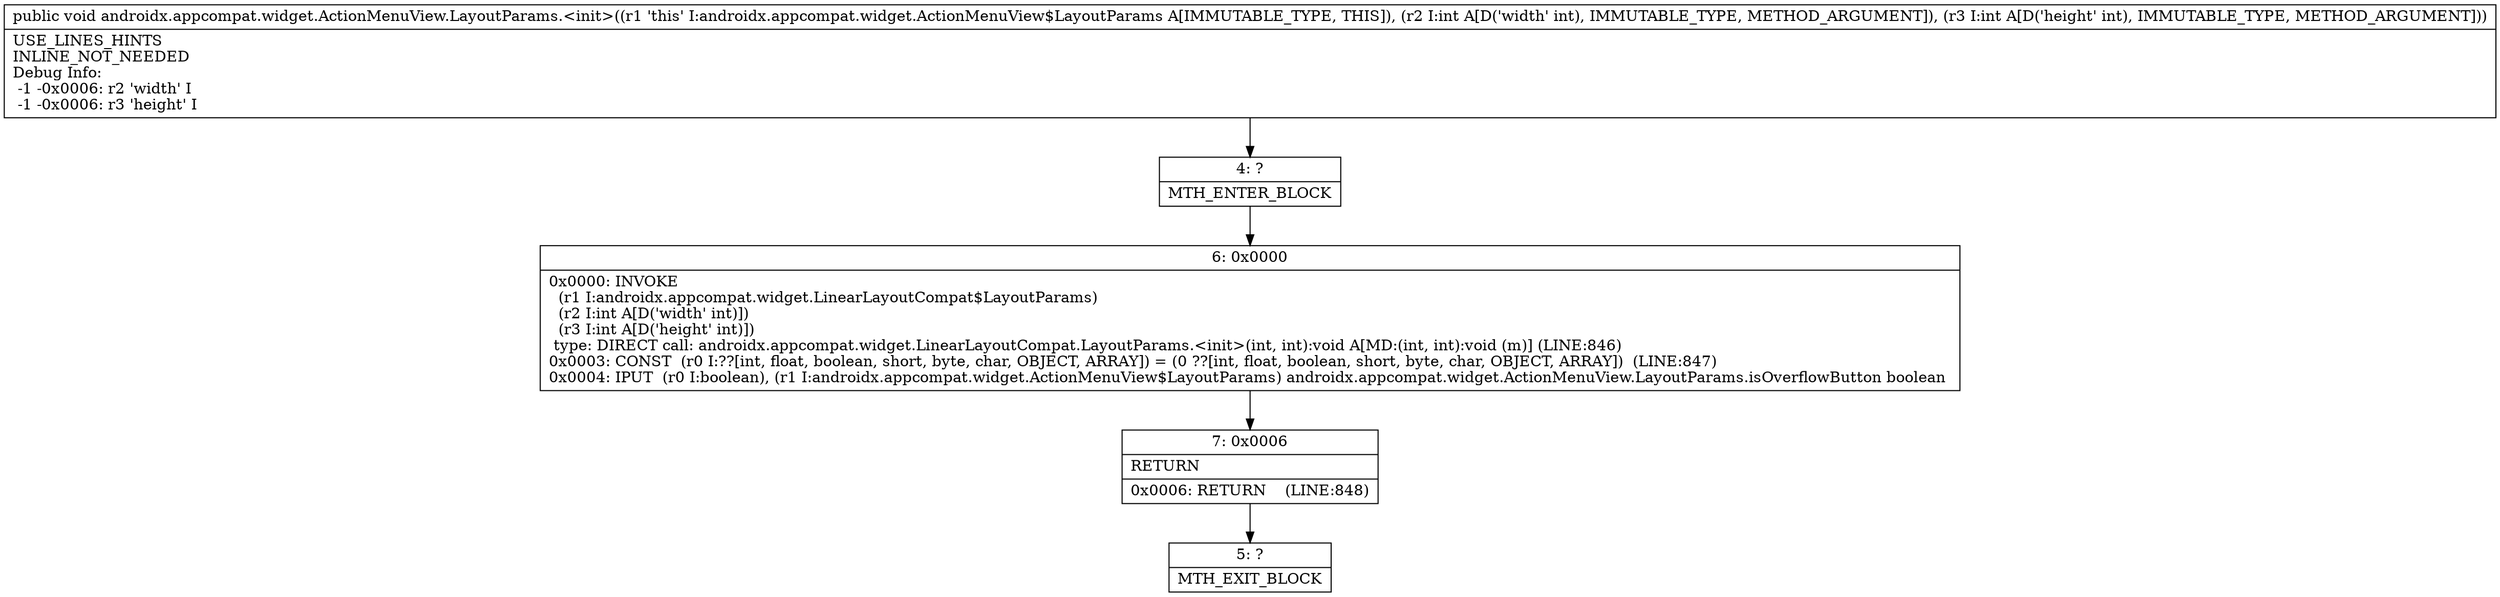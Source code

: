 digraph "CFG forandroidx.appcompat.widget.ActionMenuView.LayoutParams.\<init\>(II)V" {
Node_4 [shape=record,label="{4\:\ ?|MTH_ENTER_BLOCK\l}"];
Node_6 [shape=record,label="{6\:\ 0x0000|0x0000: INVOKE  \l  (r1 I:androidx.appcompat.widget.LinearLayoutCompat$LayoutParams)\l  (r2 I:int A[D('width' int)])\l  (r3 I:int A[D('height' int)])\l type: DIRECT call: androidx.appcompat.widget.LinearLayoutCompat.LayoutParams.\<init\>(int, int):void A[MD:(int, int):void (m)] (LINE:846)\l0x0003: CONST  (r0 I:??[int, float, boolean, short, byte, char, OBJECT, ARRAY]) = (0 ??[int, float, boolean, short, byte, char, OBJECT, ARRAY])  (LINE:847)\l0x0004: IPUT  (r0 I:boolean), (r1 I:androidx.appcompat.widget.ActionMenuView$LayoutParams) androidx.appcompat.widget.ActionMenuView.LayoutParams.isOverflowButton boolean \l}"];
Node_7 [shape=record,label="{7\:\ 0x0006|RETURN\l|0x0006: RETURN    (LINE:848)\l}"];
Node_5 [shape=record,label="{5\:\ ?|MTH_EXIT_BLOCK\l}"];
MethodNode[shape=record,label="{public void androidx.appcompat.widget.ActionMenuView.LayoutParams.\<init\>((r1 'this' I:androidx.appcompat.widget.ActionMenuView$LayoutParams A[IMMUTABLE_TYPE, THIS]), (r2 I:int A[D('width' int), IMMUTABLE_TYPE, METHOD_ARGUMENT]), (r3 I:int A[D('height' int), IMMUTABLE_TYPE, METHOD_ARGUMENT]))  | USE_LINES_HINTS\lINLINE_NOT_NEEDED\lDebug Info:\l  \-1 \-0x0006: r2 'width' I\l  \-1 \-0x0006: r3 'height' I\l}"];
MethodNode -> Node_4;Node_4 -> Node_6;
Node_6 -> Node_7;
Node_7 -> Node_5;
}

